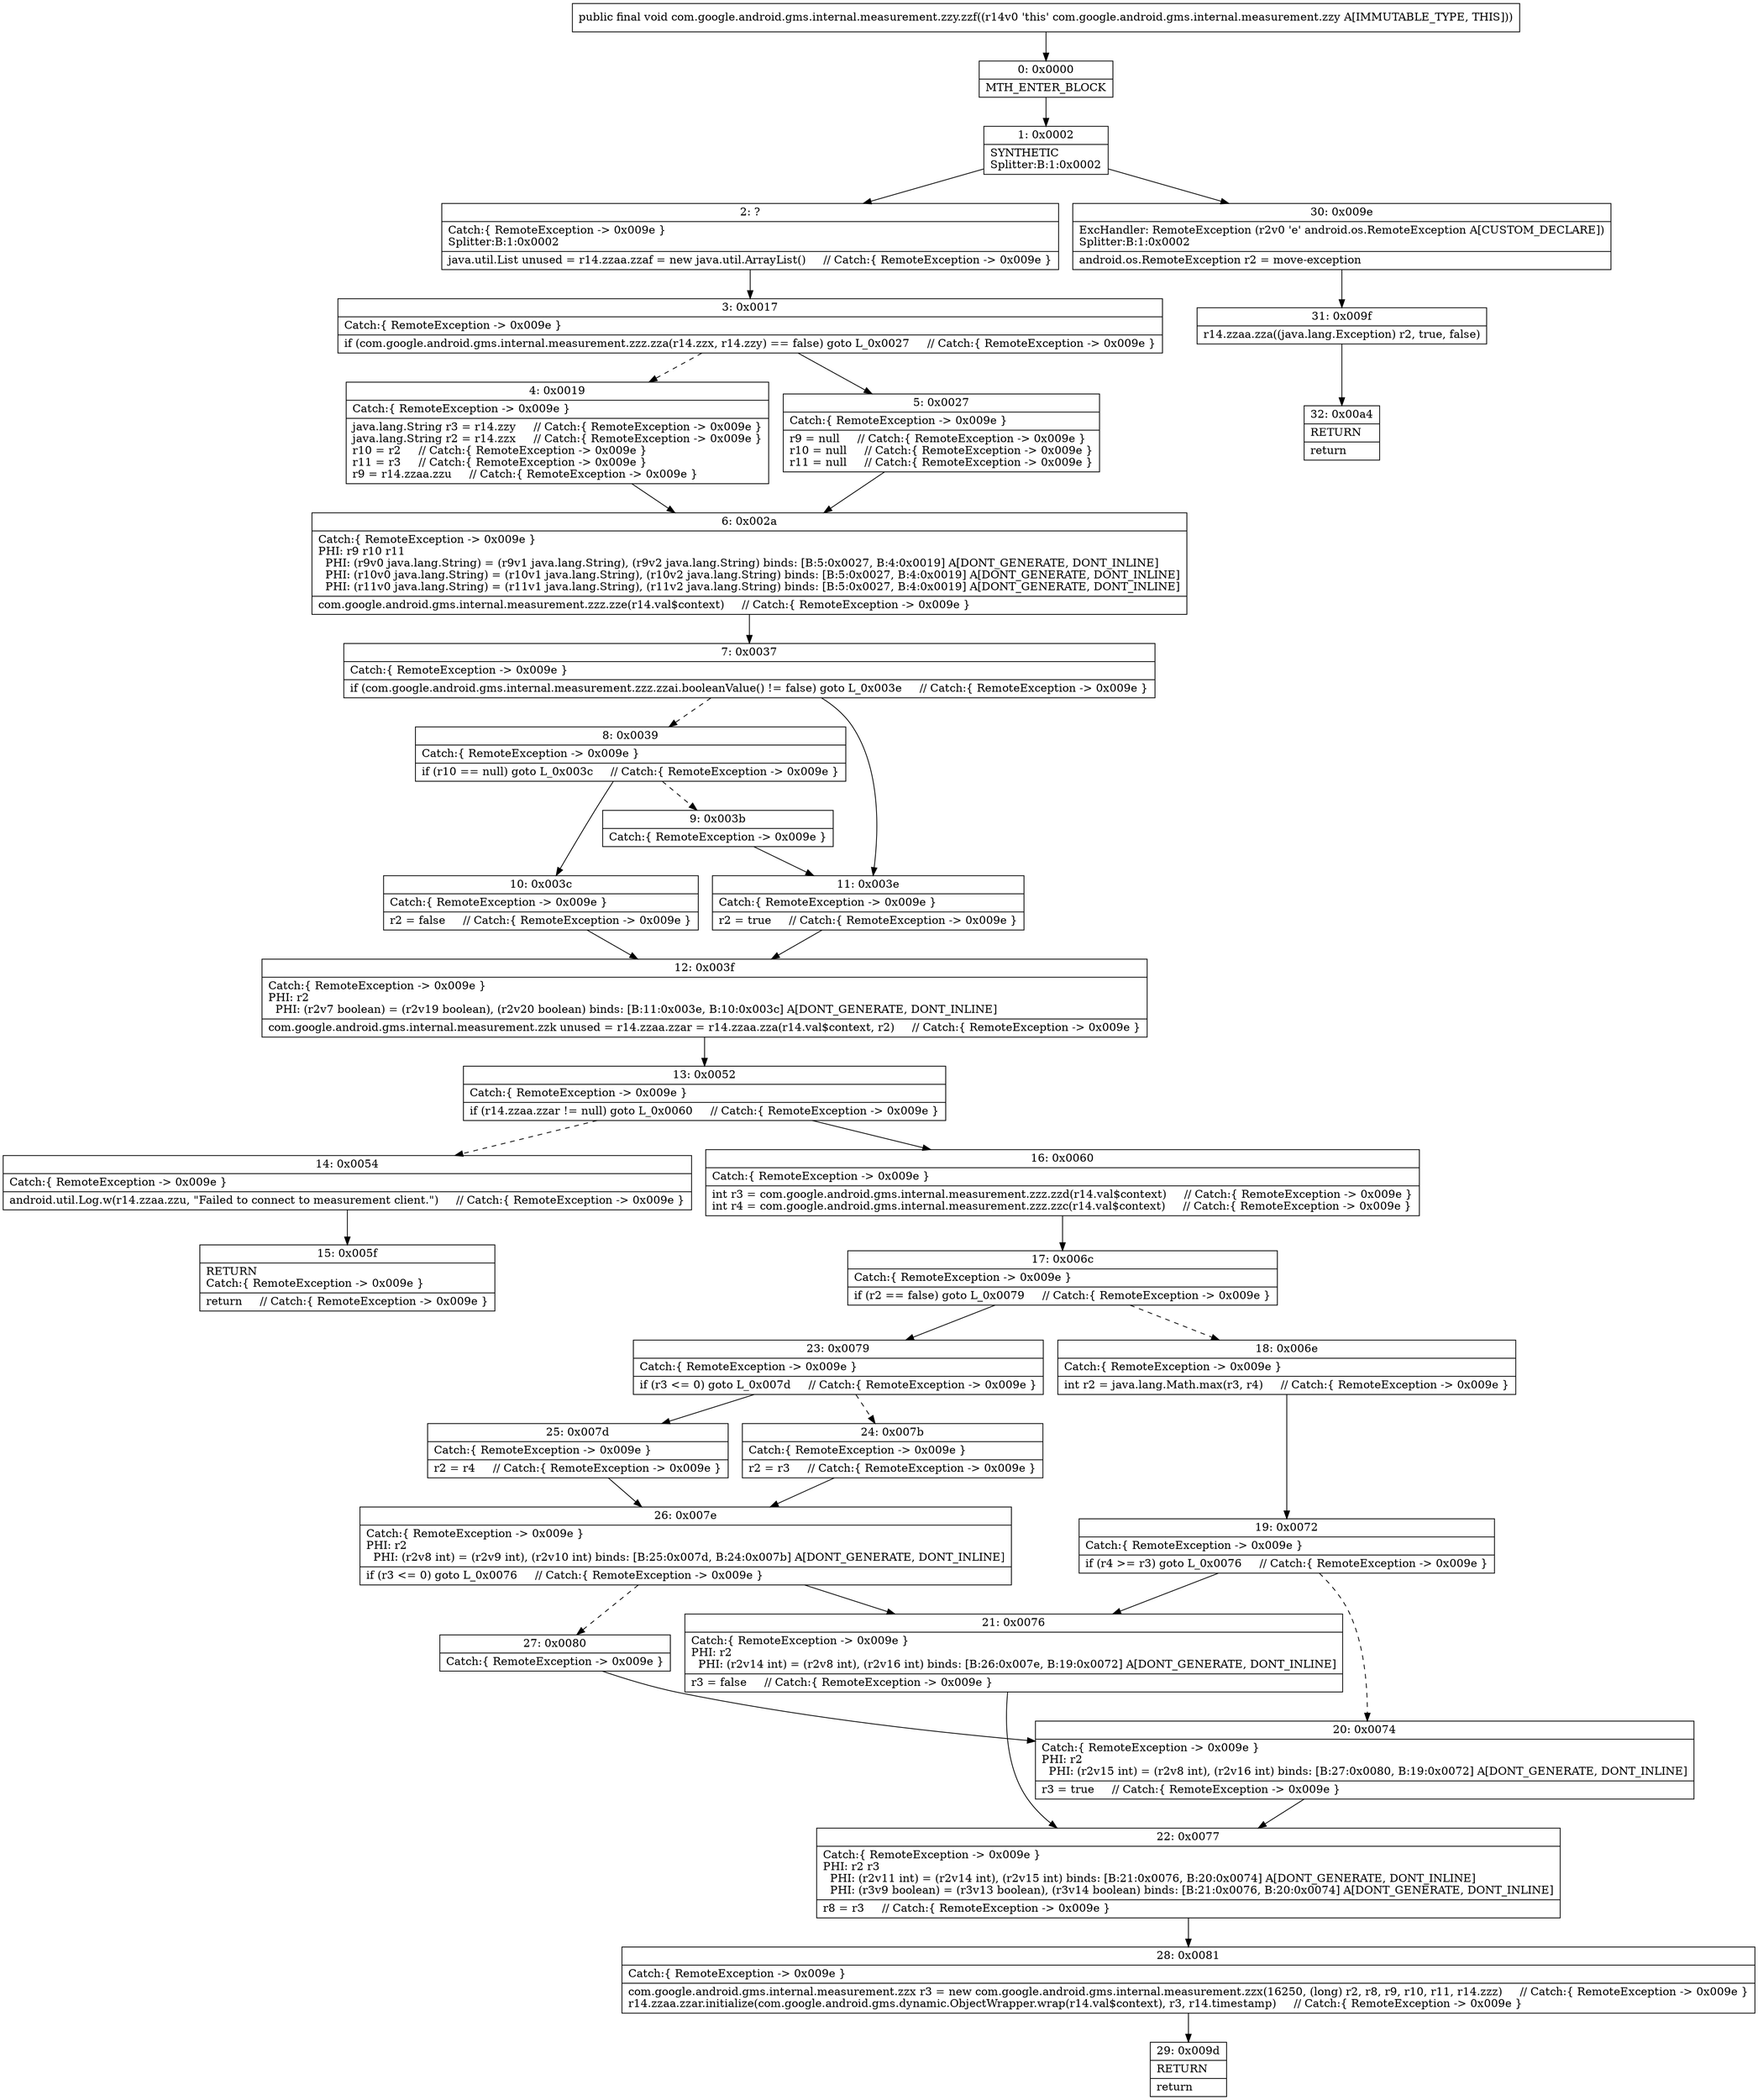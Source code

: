 digraph "CFG forcom.google.android.gms.internal.measurement.zzy.zzf()V" {
Node_0 [shape=record,label="{0\:\ 0x0000|MTH_ENTER_BLOCK\l}"];
Node_1 [shape=record,label="{1\:\ 0x0002|SYNTHETIC\lSplitter:B:1:0x0002\l}"];
Node_2 [shape=record,label="{2\:\ ?|Catch:\{ RemoteException \-\> 0x009e \}\lSplitter:B:1:0x0002\l|java.util.List unused = r14.zzaa.zzaf = new java.util.ArrayList()     \/\/ Catch:\{ RemoteException \-\> 0x009e \}\l}"];
Node_3 [shape=record,label="{3\:\ 0x0017|Catch:\{ RemoteException \-\> 0x009e \}\l|if (com.google.android.gms.internal.measurement.zzz.zza(r14.zzx, r14.zzy) == false) goto L_0x0027     \/\/ Catch:\{ RemoteException \-\> 0x009e \}\l}"];
Node_4 [shape=record,label="{4\:\ 0x0019|Catch:\{ RemoteException \-\> 0x009e \}\l|java.lang.String r3 = r14.zzy     \/\/ Catch:\{ RemoteException \-\> 0x009e \}\ljava.lang.String r2 = r14.zzx     \/\/ Catch:\{ RemoteException \-\> 0x009e \}\lr10 = r2     \/\/ Catch:\{ RemoteException \-\> 0x009e \}\lr11 = r3     \/\/ Catch:\{ RemoteException \-\> 0x009e \}\lr9 = r14.zzaa.zzu     \/\/ Catch:\{ RemoteException \-\> 0x009e \}\l}"];
Node_5 [shape=record,label="{5\:\ 0x0027|Catch:\{ RemoteException \-\> 0x009e \}\l|r9 = null     \/\/ Catch:\{ RemoteException \-\> 0x009e \}\lr10 = null     \/\/ Catch:\{ RemoteException \-\> 0x009e \}\lr11 = null     \/\/ Catch:\{ RemoteException \-\> 0x009e \}\l}"];
Node_6 [shape=record,label="{6\:\ 0x002a|Catch:\{ RemoteException \-\> 0x009e \}\lPHI: r9 r10 r11 \l  PHI: (r9v0 java.lang.String) = (r9v1 java.lang.String), (r9v2 java.lang.String) binds: [B:5:0x0027, B:4:0x0019] A[DONT_GENERATE, DONT_INLINE]\l  PHI: (r10v0 java.lang.String) = (r10v1 java.lang.String), (r10v2 java.lang.String) binds: [B:5:0x0027, B:4:0x0019] A[DONT_GENERATE, DONT_INLINE]\l  PHI: (r11v0 java.lang.String) = (r11v1 java.lang.String), (r11v2 java.lang.String) binds: [B:5:0x0027, B:4:0x0019] A[DONT_GENERATE, DONT_INLINE]\l|com.google.android.gms.internal.measurement.zzz.zze(r14.val$context)     \/\/ Catch:\{ RemoteException \-\> 0x009e \}\l}"];
Node_7 [shape=record,label="{7\:\ 0x0037|Catch:\{ RemoteException \-\> 0x009e \}\l|if (com.google.android.gms.internal.measurement.zzz.zzai.booleanValue() != false) goto L_0x003e     \/\/ Catch:\{ RemoteException \-\> 0x009e \}\l}"];
Node_8 [shape=record,label="{8\:\ 0x0039|Catch:\{ RemoteException \-\> 0x009e \}\l|if (r10 == null) goto L_0x003c     \/\/ Catch:\{ RemoteException \-\> 0x009e \}\l}"];
Node_9 [shape=record,label="{9\:\ 0x003b|Catch:\{ RemoteException \-\> 0x009e \}\l}"];
Node_10 [shape=record,label="{10\:\ 0x003c|Catch:\{ RemoteException \-\> 0x009e \}\l|r2 = false     \/\/ Catch:\{ RemoteException \-\> 0x009e \}\l}"];
Node_11 [shape=record,label="{11\:\ 0x003e|Catch:\{ RemoteException \-\> 0x009e \}\l|r2 = true     \/\/ Catch:\{ RemoteException \-\> 0x009e \}\l}"];
Node_12 [shape=record,label="{12\:\ 0x003f|Catch:\{ RemoteException \-\> 0x009e \}\lPHI: r2 \l  PHI: (r2v7 boolean) = (r2v19 boolean), (r2v20 boolean) binds: [B:11:0x003e, B:10:0x003c] A[DONT_GENERATE, DONT_INLINE]\l|com.google.android.gms.internal.measurement.zzk unused = r14.zzaa.zzar = r14.zzaa.zza(r14.val$context, r2)     \/\/ Catch:\{ RemoteException \-\> 0x009e \}\l}"];
Node_13 [shape=record,label="{13\:\ 0x0052|Catch:\{ RemoteException \-\> 0x009e \}\l|if (r14.zzaa.zzar != null) goto L_0x0060     \/\/ Catch:\{ RemoteException \-\> 0x009e \}\l}"];
Node_14 [shape=record,label="{14\:\ 0x0054|Catch:\{ RemoteException \-\> 0x009e \}\l|android.util.Log.w(r14.zzaa.zzu, \"Failed to connect to measurement client.\")     \/\/ Catch:\{ RemoteException \-\> 0x009e \}\l}"];
Node_15 [shape=record,label="{15\:\ 0x005f|RETURN\lCatch:\{ RemoteException \-\> 0x009e \}\l|return     \/\/ Catch:\{ RemoteException \-\> 0x009e \}\l}"];
Node_16 [shape=record,label="{16\:\ 0x0060|Catch:\{ RemoteException \-\> 0x009e \}\l|int r3 = com.google.android.gms.internal.measurement.zzz.zzd(r14.val$context)     \/\/ Catch:\{ RemoteException \-\> 0x009e \}\lint r4 = com.google.android.gms.internal.measurement.zzz.zzc(r14.val$context)     \/\/ Catch:\{ RemoteException \-\> 0x009e \}\l}"];
Node_17 [shape=record,label="{17\:\ 0x006c|Catch:\{ RemoteException \-\> 0x009e \}\l|if (r2 == false) goto L_0x0079     \/\/ Catch:\{ RemoteException \-\> 0x009e \}\l}"];
Node_18 [shape=record,label="{18\:\ 0x006e|Catch:\{ RemoteException \-\> 0x009e \}\l|int r2 = java.lang.Math.max(r3, r4)     \/\/ Catch:\{ RemoteException \-\> 0x009e \}\l}"];
Node_19 [shape=record,label="{19\:\ 0x0072|Catch:\{ RemoteException \-\> 0x009e \}\l|if (r4 \>= r3) goto L_0x0076     \/\/ Catch:\{ RemoteException \-\> 0x009e \}\l}"];
Node_20 [shape=record,label="{20\:\ 0x0074|Catch:\{ RemoteException \-\> 0x009e \}\lPHI: r2 \l  PHI: (r2v15 int) = (r2v8 int), (r2v16 int) binds: [B:27:0x0080, B:19:0x0072] A[DONT_GENERATE, DONT_INLINE]\l|r3 = true     \/\/ Catch:\{ RemoteException \-\> 0x009e \}\l}"];
Node_21 [shape=record,label="{21\:\ 0x0076|Catch:\{ RemoteException \-\> 0x009e \}\lPHI: r2 \l  PHI: (r2v14 int) = (r2v8 int), (r2v16 int) binds: [B:26:0x007e, B:19:0x0072] A[DONT_GENERATE, DONT_INLINE]\l|r3 = false     \/\/ Catch:\{ RemoteException \-\> 0x009e \}\l}"];
Node_22 [shape=record,label="{22\:\ 0x0077|Catch:\{ RemoteException \-\> 0x009e \}\lPHI: r2 r3 \l  PHI: (r2v11 int) = (r2v14 int), (r2v15 int) binds: [B:21:0x0076, B:20:0x0074] A[DONT_GENERATE, DONT_INLINE]\l  PHI: (r3v9 boolean) = (r3v13 boolean), (r3v14 boolean) binds: [B:21:0x0076, B:20:0x0074] A[DONT_GENERATE, DONT_INLINE]\l|r8 = r3     \/\/ Catch:\{ RemoteException \-\> 0x009e \}\l}"];
Node_23 [shape=record,label="{23\:\ 0x0079|Catch:\{ RemoteException \-\> 0x009e \}\l|if (r3 \<= 0) goto L_0x007d     \/\/ Catch:\{ RemoteException \-\> 0x009e \}\l}"];
Node_24 [shape=record,label="{24\:\ 0x007b|Catch:\{ RemoteException \-\> 0x009e \}\l|r2 = r3     \/\/ Catch:\{ RemoteException \-\> 0x009e \}\l}"];
Node_25 [shape=record,label="{25\:\ 0x007d|Catch:\{ RemoteException \-\> 0x009e \}\l|r2 = r4     \/\/ Catch:\{ RemoteException \-\> 0x009e \}\l}"];
Node_26 [shape=record,label="{26\:\ 0x007e|Catch:\{ RemoteException \-\> 0x009e \}\lPHI: r2 \l  PHI: (r2v8 int) = (r2v9 int), (r2v10 int) binds: [B:25:0x007d, B:24:0x007b] A[DONT_GENERATE, DONT_INLINE]\l|if (r3 \<= 0) goto L_0x0076     \/\/ Catch:\{ RemoteException \-\> 0x009e \}\l}"];
Node_27 [shape=record,label="{27\:\ 0x0080|Catch:\{ RemoteException \-\> 0x009e \}\l}"];
Node_28 [shape=record,label="{28\:\ 0x0081|Catch:\{ RemoteException \-\> 0x009e \}\l|com.google.android.gms.internal.measurement.zzx r3 = new com.google.android.gms.internal.measurement.zzx(16250, (long) r2, r8, r9, r10, r11, r14.zzz)     \/\/ Catch:\{ RemoteException \-\> 0x009e \}\lr14.zzaa.zzar.initialize(com.google.android.gms.dynamic.ObjectWrapper.wrap(r14.val$context), r3, r14.timestamp)     \/\/ Catch:\{ RemoteException \-\> 0x009e \}\l}"];
Node_29 [shape=record,label="{29\:\ 0x009d|RETURN\l|return\l}"];
Node_30 [shape=record,label="{30\:\ 0x009e|ExcHandler: RemoteException (r2v0 'e' android.os.RemoteException A[CUSTOM_DECLARE])\lSplitter:B:1:0x0002\l|android.os.RemoteException r2 = move\-exception\l}"];
Node_31 [shape=record,label="{31\:\ 0x009f|r14.zzaa.zza((java.lang.Exception) r2, true, false)\l}"];
Node_32 [shape=record,label="{32\:\ 0x00a4|RETURN\l|return\l}"];
MethodNode[shape=record,label="{public final void com.google.android.gms.internal.measurement.zzy.zzf((r14v0 'this' com.google.android.gms.internal.measurement.zzy A[IMMUTABLE_TYPE, THIS])) }"];
MethodNode -> Node_0;
Node_0 -> Node_1;
Node_1 -> Node_2;
Node_1 -> Node_30;
Node_2 -> Node_3;
Node_3 -> Node_4[style=dashed];
Node_3 -> Node_5;
Node_4 -> Node_6;
Node_5 -> Node_6;
Node_6 -> Node_7;
Node_7 -> Node_8[style=dashed];
Node_7 -> Node_11;
Node_8 -> Node_9[style=dashed];
Node_8 -> Node_10;
Node_9 -> Node_11;
Node_10 -> Node_12;
Node_11 -> Node_12;
Node_12 -> Node_13;
Node_13 -> Node_14[style=dashed];
Node_13 -> Node_16;
Node_14 -> Node_15;
Node_16 -> Node_17;
Node_17 -> Node_18[style=dashed];
Node_17 -> Node_23;
Node_18 -> Node_19;
Node_19 -> Node_20[style=dashed];
Node_19 -> Node_21;
Node_20 -> Node_22;
Node_21 -> Node_22;
Node_22 -> Node_28;
Node_23 -> Node_24[style=dashed];
Node_23 -> Node_25;
Node_24 -> Node_26;
Node_25 -> Node_26;
Node_26 -> Node_21;
Node_26 -> Node_27[style=dashed];
Node_27 -> Node_20;
Node_28 -> Node_29;
Node_30 -> Node_31;
Node_31 -> Node_32;
}

